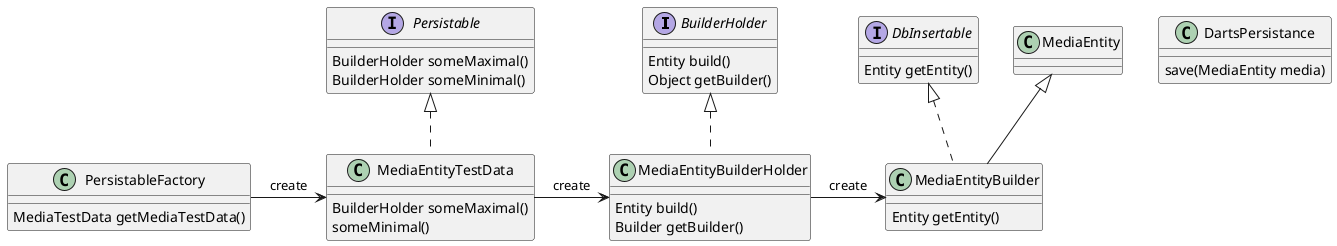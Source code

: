 @startuml
interface BuilderHolder {
 Entity build()
 Object getBuilder()
}

interface Persistable {
 BuilderHolder someMaximal()
 BuilderHolder someMinimal()
}

interface DbInsertable {
 Entity getEntity()
}

class MediaEntityTestData implements Persistable {
 BuilderHolder someMaximal()
 someMinimal()
}

class MediaEntityBuilder extends MediaEntity implements DbInsertable {
 Entity getEntity()
}

class MediaEntityBuilderHolder  implements BuilderHolder<Builder, Entity> {
 Entity build()
 Builder getBuilder()
}

MediaEntityTestData -> MediaEntityBuilderHolder : create
MediaEntityBuilderHolder -> MediaEntityBuilder : create

class DartsPersistance {
 save(MediaEntity media)
}

class PersistableFactory {
 MediaTestData getMediaTestData()
}

PersistableFactory -> MediaEntityTestData : create
@enduml